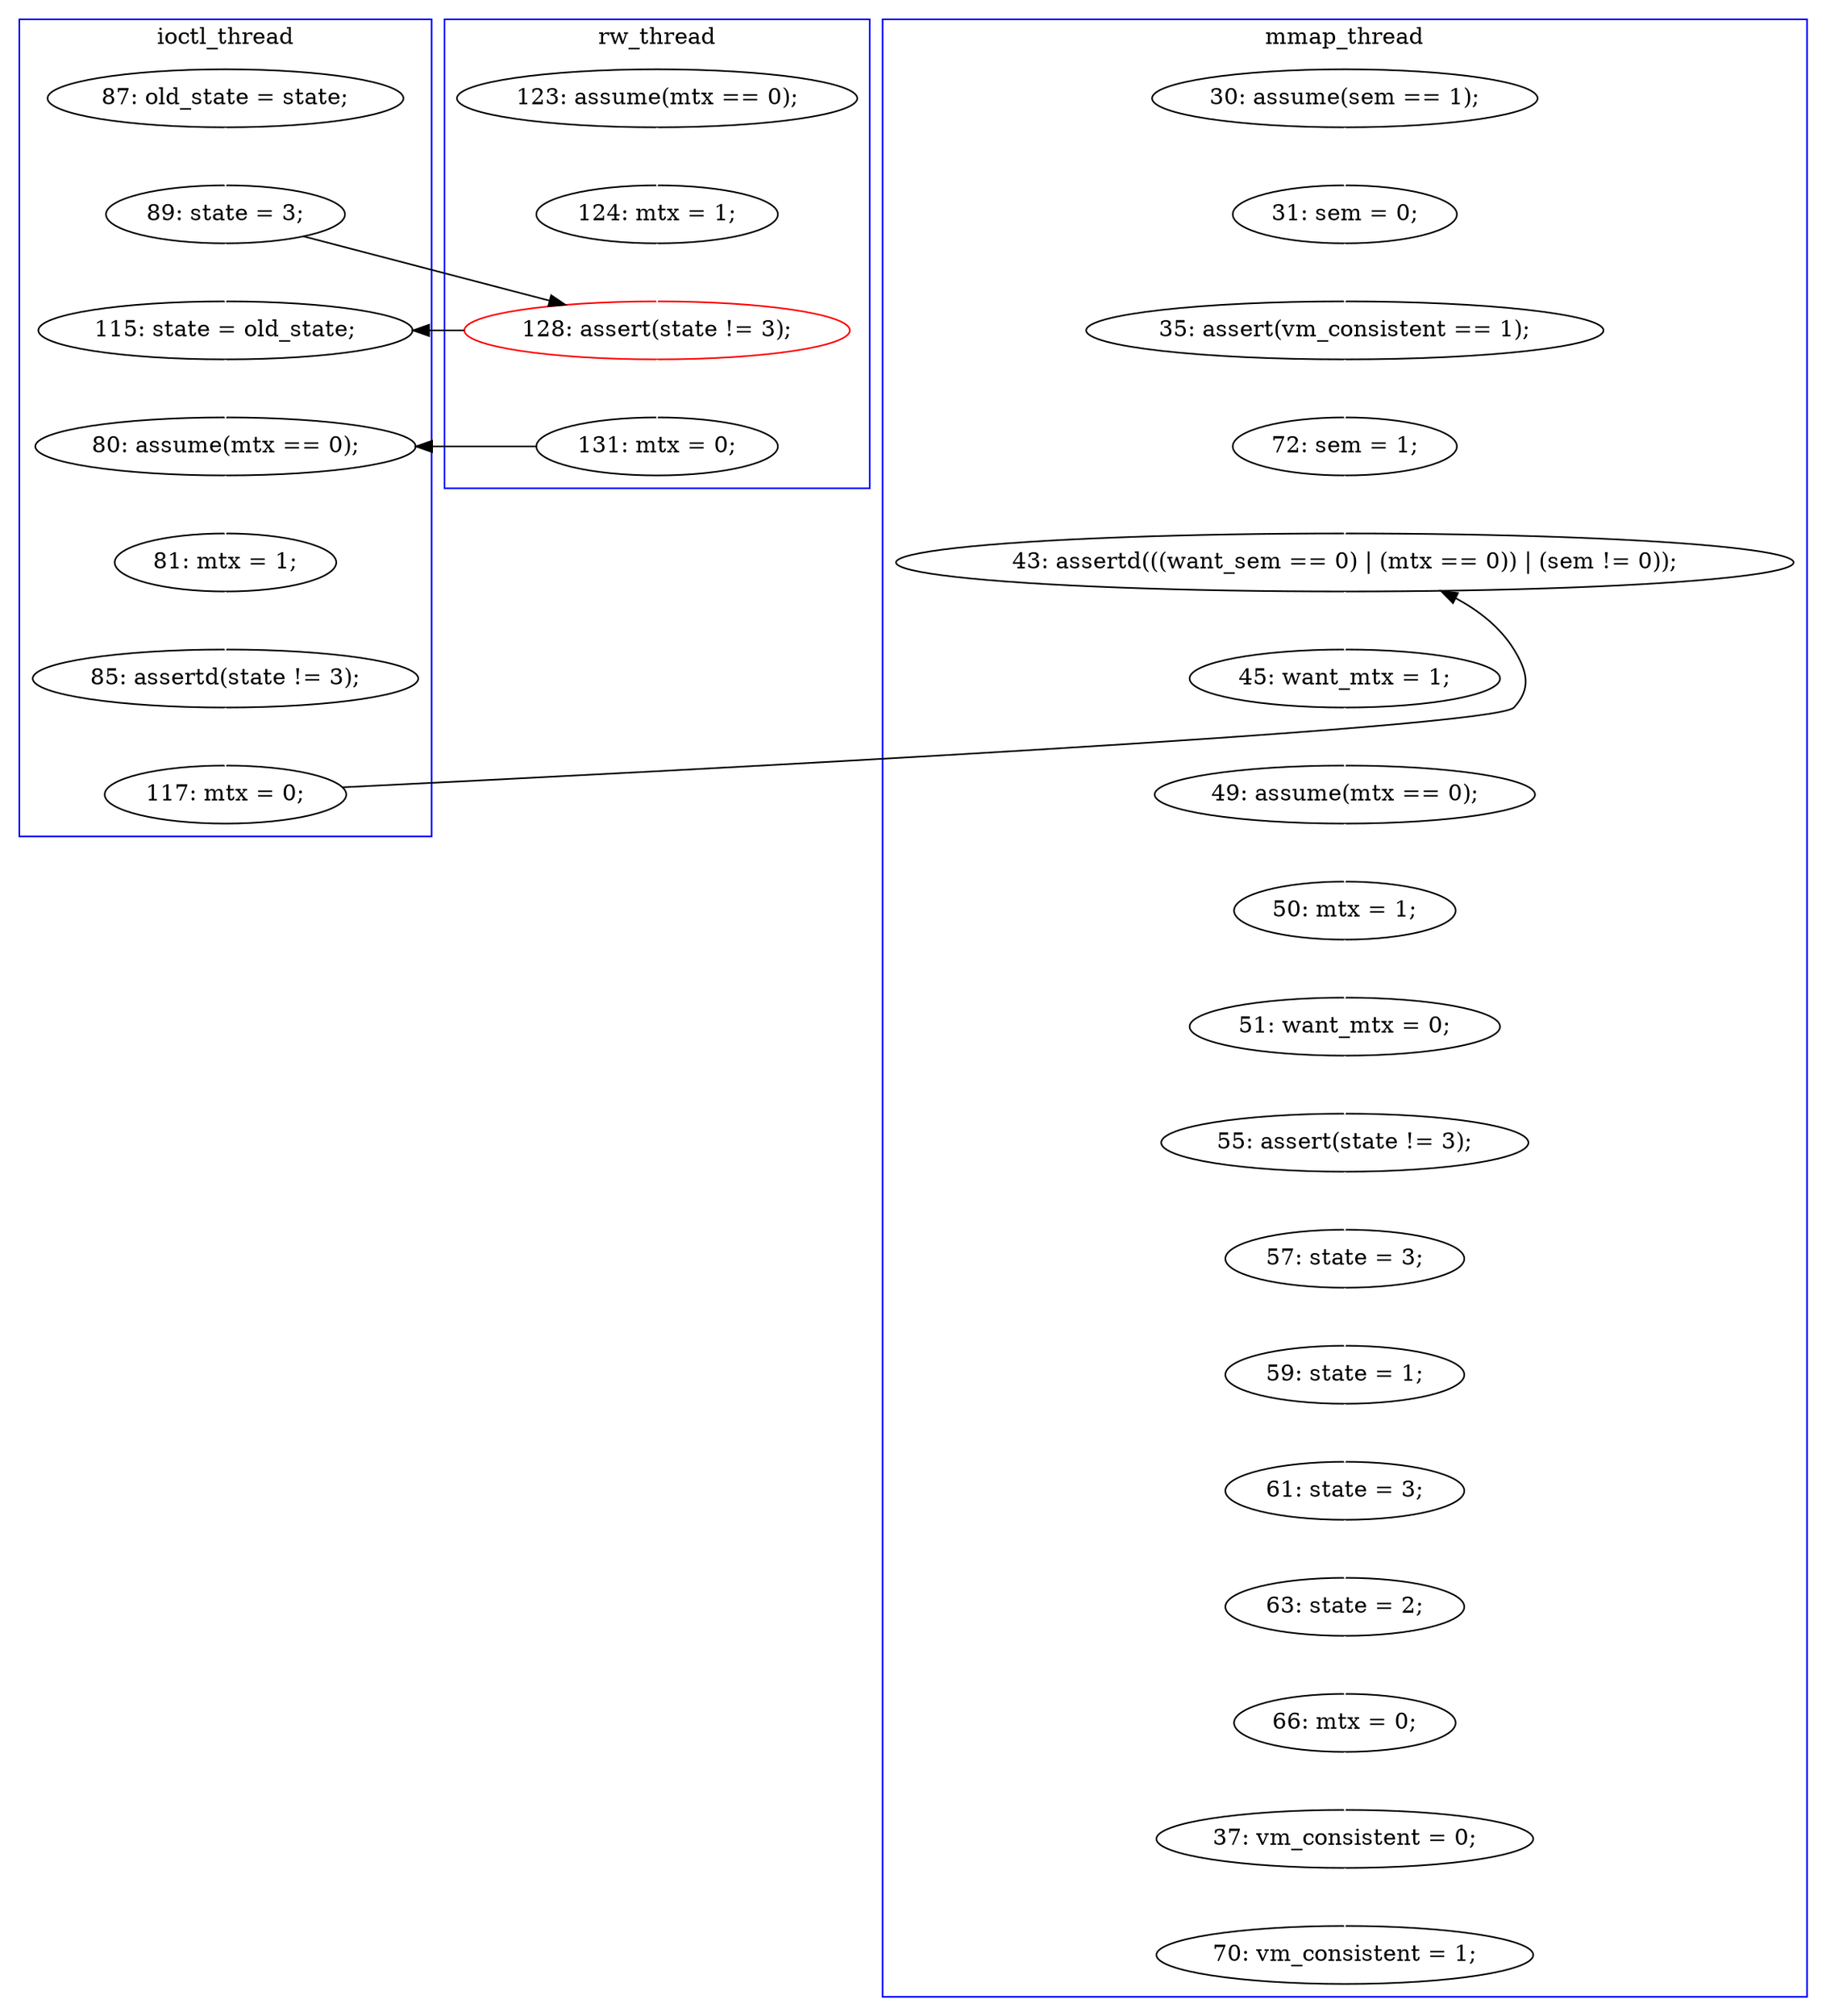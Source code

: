 digraph Counterexample {
	12 -> 14 [color = white, style = solid]
	17 -> 19 [color = white, style = solid]
	40 -> 41 [color = white, style = solid]
	17 -> 18 [color = black, style = solid, constraint = false]
	34 -> 35 [color = white, style = solid]
	41 -> 42 [color = white, style = solid]
	18 -> 20 [color = white, style = solid]
	35 -> 36 [color = white, style = solid]
	37 -> 38 [color = white, style = solid]
	36 -> 37 [color = white, style = solid]
	38 -> 39 [color = white, style = solid]
	19 -> 20 [color = black, style = solid, constraint = false]
	45 -> 46 [color = white, style = solid]
	46 -> 47 [color = white, style = solid]
	14 -> 17 [color = black, style = solid, constraint = false]
	20 -> 21 [color = white, style = solid]
	42 -> 44 [color = white, style = solid]
	14 -> 18 [color = white, style = solid]
	16 -> 17 [color = white, style = solid]
	29 -> 34 [color = black, style = solid, constraint = false]
	28 -> 29 [color = white, style = solid]
	15 -> 16 [color = white, style = solid]
	32 -> 33 [color = white, style = solid]
	39 -> 40 [color = white, style = solid]
	27 -> 32 [color = white, style = solid]
	21 -> 28 [color = white, style = solid]
	26 -> 27 [color = white, style = solid]
	44 -> 45 [color = white, style = solid]
	33 -> 34 [color = white, style = solid]
	subgraph cluster3 {
		label = rw_thread
		color = blue
		17  [label = "128: assert(state != 3);", color = red]
		16  [label = "124: mtx = 1;"]
		19  [label = "131: mtx = 0;"]
		15  [label = "123: assume(mtx == 0);"]
	}
	subgraph cluster2 {
		label = ioctl_thread
		color = blue
		20  [label = "80: assume(mtx == 0);"]
		29  [label = "117: mtx = 0;"]
		28  [label = "85: assertd(state != 3);"]
		18  [label = "115: state = old_state;"]
		12  [label = "87: old_state = state;"]
		14  [label = "89: state = 3;"]
		21  [label = "81: mtx = 1;"]
	}
	subgraph cluster1 {
		label = mmap_thread
		color = blue
		26  [label = "30: assume(sem == 1);"]
		41  [label = "59: state = 1;"]
		47  [label = "70: vm_consistent = 1;"]
		37  [label = "50: mtx = 1;"]
		34  [label = "43: assertd(((want_sem == 0) | (mtx == 0)) | (sem != 0));"]
		38  [label = "51: want_mtx = 0;"]
		33  [label = "72: sem = 1;"]
		32  [label = "35: assert(vm_consistent == 1);"]
		42  [label = "61: state = 3;"]
		36  [label = "49: assume(mtx == 0);"]
		39  [label = "55: assert(state != 3);"]
		46  [label = "37: vm_consistent = 0;"]
		40  [label = "57: state = 3;"]
		27  [label = "31: sem = 0;"]
		44  [label = "63: state = 2;"]
		45  [label = "66: mtx = 0;"]
		35  [label = "45: want_mtx = 1;"]
	}
}